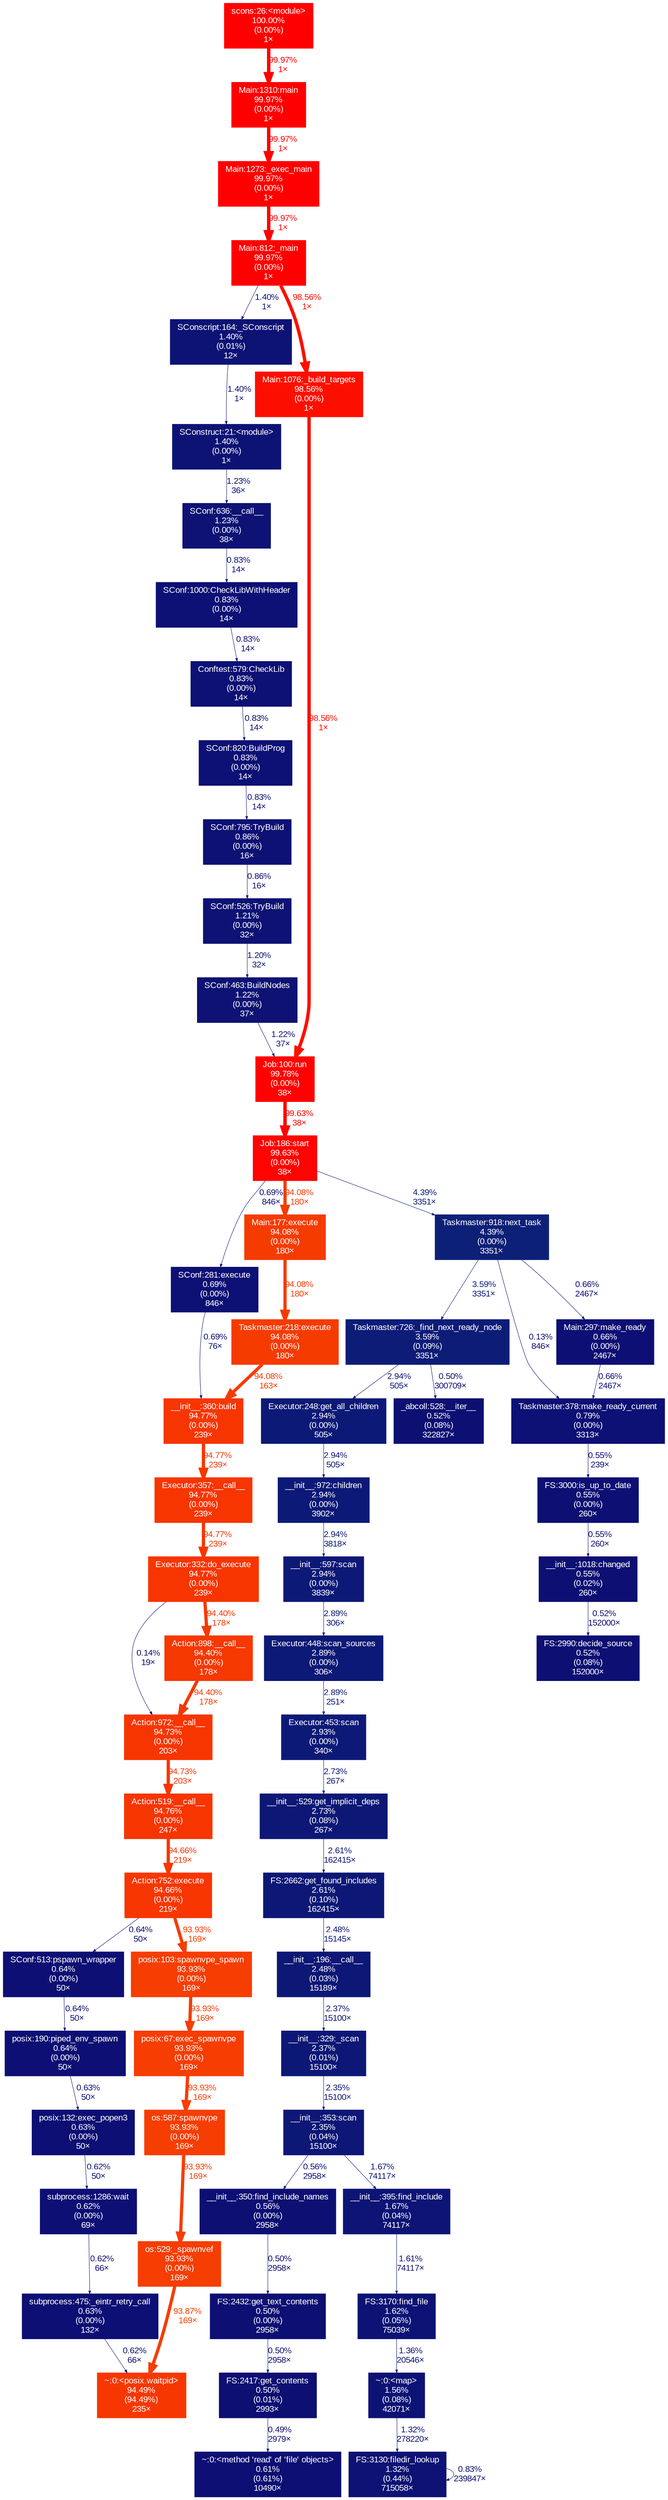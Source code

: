 digraph {
	graph [ranksep=0.25, fontname=Arial, nodesep=0.125];
	node [fontname=Arial, style=filled, height=0, width=0, shape=box, fontcolor=white];
	edge [fontname=Arial];
	10 [color="#0d1c77", fontcolor="#ffffff", fontsize="10.00", label="Taskmaster:726:_find_next_ready_node\n3.59%\n(0.09%)\n3351×"];
	10 -> 1012 [color="#0d1977", label="2.94%\n505×", arrowsize="0.35", fontsize="10.00", fontcolor="#0d1977", labeldistance="0.50", penwidth="0.50"];
	10 -> 569 [color="#0d0f73", label="0.50%\n300709×", arrowsize="0.35", fontsize="10.00", fontcolor="#0d0f73", labeldistance="0.50", penwidth="0.50"];
	42 [color="#0d1375", fontcolor="#ffffff", fontsize="10.00", label="SConscript:164:_SConscript\n1.40%\n(0.01%)\n12×"];
	42 -> 92 [color="#0d1375", label="1.40%\n1×", arrowsize="0.35", fontsize="10.00", fontcolor="#0d1375", labeldistance="0.50", penwidth="0.50"];
	86 [color="#0d0f74", fontcolor="#ffffff", fontsize="10.00", label="posix:190:piped_env_spawn\n0.64%\n(0.00%)\n50×"];
	86 -> 240 [color="#0d0f74", label="0.63%\n50×", arrowsize="0.35", fontsize="10.00", fontcolor="#0d0f74", labeldistance="0.50", penwidth="0.50"];
	87 [color="#0d0f74", fontcolor="#ffffff", fontsize="10.00", label="SConf:513:pspawn_wrapper\n0.64%\n(0.00%)\n50×"];
	87 -> 86 [color="#0d0f74", label="0.64%\n50×", arrowsize="0.35", fontsize="10.00", fontcolor="#0d0f74", labeldistance="0.50", penwidth="0.50"];
	92 [color="#0d1375", fontcolor="#ffffff", fontsize="10.00", label="SConstruct:21:<module>\n1.40%\n(0.00%)\n1×"];
	92 -> 178 [color="#0d1274", label="1.23%\n36×", arrowsize="0.35", fontsize="10.00", fontcolor="#0d1274", labeldistance="0.50", penwidth="0.50"];
	100 [color="#ff0000", fontcolor="#ffffff", fontsize="10.00", label="Main:812:_main\n99.97%\n(0.00%)\n1×"];
	100 -> 667 [color="#fd0f00", label="98.56%\n1×", arrowsize="0.99", fontsize="10.00", fontcolor="#fd0f00", labeldistance="3.94", penwidth="3.94"];
	100 -> 42 [color="#0d1375", label="1.40%\n1×", arrowsize="0.35", fontsize="10.00", fontcolor="#0d1375", labeldistance="0.50", penwidth="0.50"];
	152 [color="#ff0000", fontcolor="#ffffff", fontsize="10.00", label="Main:1310:main\n99.97%\n(0.00%)\n1×"];
	152 -> 516 [color="#ff0000", label="99.97%\n1×", arrowsize="1.00", fontsize="10.00", fontcolor="#ff0000", labeldistance="4.00", penwidth="4.00"];
	176 [color="#fe0400", fontcolor="#ffffff", fontsize="10.00", label="Job:186:start\n99.63%\n(0.00%)\n38×"];
	176 -> 222 [color="#0d1074", label="0.69%\n846×", arrowsize="0.35", fontsize="10.00", fontcolor="#0d1074", labeldistance="0.50", penwidth="0.50"];
	176 -> 1396 [color="#f63b01", label="94.08%\n180×", arrowsize="0.97", fontsize="10.00", fontcolor="#f63b01", labeldistance="3.76", penwidth="3.76"];
	176 -> 277 [color="#0d2078", label="4.39%\n3351×", arrowsize="0.35", fontsize="10.00", fontcolor="#0d2078", labeldistance="0.50", penwidth="0.50"];
	177 [color="#0d1074", fontcolor="#ffffff", fontsize="10.00", label="SConf:1000:CheckLibWithHeader\n0.83%\n(0.00%)\n14×"];
	177 -> 794 [color="#0d1074", label="0.83%\n14×", arrowsize="0.35", fontsize="10.00", fontcolor="#0d1074", labeldistance="0.50", penwidth="0.50"];
	178 [color="#0d1274", fontcolor="#ffffff", fontsize="10.00", label="SConf:636:__call__\n1.23%\n(0.00%)\n38×"];
	178 -> 177 [color="#0d1074", label="0.83%\n14×", arrowsize="0.35", fontsize="10.00", fontcolor="#0d1074", labeldistance="0.50", penwidth="0.50"];
	187 [color="#0d1776", fontcolor="#ffffff", fontsize="10.00", label="__init__:196:__call__\n2.48%\n(0.03%)\n15189×"];
	187 -> 638 [color="#0d1776", label="2.37%\n15100×", arrowsize="0.35", fontsize="10.00", fontcolor="#0d1776", labeldistance="0.50", penwidth="0.50"];
	222 [color="#0d1074", fontcolor="#ffffff", fontsize="10.00", label="SConf:281:execute\n0.69%\n(0.00%)\n846×"];
	222 -> 278 [color="#0d1074", label="0.69%\n76×", arrowsize="0.35", fontsize="10.00", fontcolor="#0d1074", labeldistance="0.50", penwidth="0.50"];
	223 [color="#0d1074", fontcolor="#ffffff", fontsize="10.00", label="Taskmaster:378:make_ready_current\n0.79%\n(0.00%)\n3313×"];
	223 -> 1036 [color="#0d0f73", label="0.55%\n239×", arrowsize="0.35", fontsize="10.00", fontcolor="#0d0f73", labeldistance="0.50", penwidth="0.50"];
	226 [color="#0d1977", fontcolor="#ffffff", fontsize="10.00", label="__init__:597:scan\n2.94%\n(0.00%)\n3839×"];
	226 -> 1407 [color="#0d1976", label="2.89%\n306×", arrowsize="0.35", fontsize="10.00", fontcolor="#0d1976", labeldistance="0.50", penwidth="0.50"];
	228 [color="#0d0f73", fontcolor="#ffffff", fontsize="10.00", label="__init__:1018:changed\n0.55%\n(0.02%)\n260×"];
	228 -> 330 [color="#0d0f73", label="0.52%\n152000×", arrowsize="0.35", fontsize="10.00", fontcolor="#0d0f73", labeldistance="0.50", penwidth="0.50"];
	236 [color="#0d0f74", fontcolor="#ffffff", fontsize="10.00", label="subprocess:1286:wait\n0.62%\n(0.00%)\n69×"];
	236 -> 425 [color="#0d0f74", label="0.62%\n66×", arrowsize="0.35", fontsize="10.00", fontcolor="#0d0f74", labeldistance="0.50", penwidth="0.50"];
	240 [color="#0d0f74", fontcolor="#ffffff", fontsize="10.00", label="posix:132:exec_popen3\n0.63%\n(0.00%)\n50×"];
	240 -> 236 [color="#0d0f74", label="0.62%\n50×", arrowsize="0.35", fontsize="10.00", fontcolor="#0d0f74", labeldistance="0.50", penwidth="0.50"];
	243 [color="#0d1977", fontcolor="#ffffff", fontsize="10.00", label="__init__:972:children\n2.94%\n(0.00%)\n3902×"];
	243 -> 226 [color="#0d1977", label="2.94%\n3818×", arrowsize="0.35", fontsize="10.00", fontcolor="#0d1977", labeldistance="0.50", penwidth="0.50"];
	246 [color="#0d1375", fontcolor="#ffffff", fontsize="10.00", label="~:0:<map>\n1.56%\n(0.08%)\n42071×"];
	246 -> 372 [color="#0d1274", label="1.32%\n278220×", arrowsize="0.35", fontsize="10.00", fontcolor="#0d1274", labeldistance="0.50", penwidth="0.50"];
	251 [color="#0d1274", fontcolor="#ffffff", fontsize="10.00", label="SConf:526:TryBuild\n1.21%\n(0.00%)\n32×"];
	251 -> 336 [color="#0d1274", label="1.20%\n32×", arrowsize="0.35", fontsize="10.00", fontcolor="#0d1274", labeldistance="0.50", penwidth="0.50"];
	263 [color="#0d1776", fontcolor="#ffffff", fontsize="10.00", label="__init__:353:scan\n2.35%\n(0.04%)\n15100×"];
	263 -> 1110 [color="#0d0f73", label="0.56%\n2958×", arrowsize="0.35", fontsize="10.00", fontcolor="#0d0f73", labeldistance="0.50", penwidth="0.50"];
	263 -> 572 [color="#0d1475", label="1.67%\n74117×", arrowsize="0.35", fontsize="10.00", fontcolor="#0d1475", labeldistance="0.50", penwidth="0.50"];
	277 [color="#0d2078", fontcolor="#ffffff", fontsize="10.00", label="Taskmaster:918:next_task\n4.39%\n(0.00%)\n3351×"];
	277 -> 10 [color="#0d1c77", label="3.59%\n3351×", arrowsize="0.35", fontsize="10.00", fontcolor="#0d1c77", labeldistance="0.50", penwidth="0.50"];
	277 -> 1642 [color="#0d0f74", label="0.66%\n2467×", arrowsize="0.35", fontsize="10.00", fontcolor="#0d0f74", labeldistance="0.50", penwidth="0.50"];
	277 -> 223 [color="#0d0d73", label="0.13%\n846×", arrowsize="0.35", fontsize="10.00", fontcolor="#0d0d73", labeldistance="0.50", penwidth="0.50"];
	278 [color="#f73501", fontcolor="#ffffff", fontsize="10.00", label="__init__:360:build\n94.77%\n(0.00%)\n239×"];
	278 -> 950 [color="#f73501", label="94.77%\n239×", arrowsize="0.97", fontsize="10.00", fontcolor="#f73501", labeldistance="3.79", penwidth="3.79"];
	297 [color="#0d1876", fontcolor="#ffffff", fontsize="10.00", label="FS:2662:get_found_includes\n2.61%\n(0.10%)\n162415×"];
	297 -> 187 [color="#0d1776", label="2.48%\n15145×", arrowsize="0.35", fontsize="10.00", fontcolor="#0d1776", labeldistance="0.50", penwidth="0.50"];
	330 [color="#0d0f73", fontcolor="#ffffff", fontsize="10.00", label="FS:2990:decide_source\n0.52%\n(0.08%)\n152000×"];
	332 [color="#ff0000", fontcolor="#ffffff", fontsize="10.00", label="scons:26:<module>\n100.00%\n(0.00%)\n1×"];
	332 -> 152 [color="#ff0000", label="99.97%\n1×", arrowsize="1.00", fontsize="10.00", fontcolor="#ff0000", labeldistance="4.00", penwidth="4.00"];
	336 [color="#0d1274", fontcolor="#ffffff", fontsize="10.00", label="SConf:463:BuildNodes\n1.22%\n(0.00%)\n37×"];
	336 -> 1163 [color="#0d1274", label="1.22%\n37×", arrowsize="0.35", fontsize="10.00", fontcolor="#0d1274", labeldistance="0.50", penwidth="0.50"];
	347 [color="#0d1977", fontcolor="#ffffff", fontsize="10.00", label="Executor:453:scan\n2.93%\n(0.00%)\n340×"];
	347 -> 833 [color="#0d1876", label="2.73%\n267×", arrowsize="0.35", fontsize="10.00", fontcolor="#0d1876", labeldistance="0.50", penwidth="0.50"];
	372 [color="#0d1274", fontcolor="#ffffff", fontsize="10.00", label="FS:3130:filedir_lookup\n1.32%\n(0.44%)\n715058×"];
	372 -> 372 [color="#0d1074", label="0.83%\n239847×", arrowsize="0.35", fontsize="10.00", fontcolor="#0d1074", labeldistance="0.50", penwidth="0.50"];
	376 [color="#f73601", fontcolor="#ffffff", fontsize="10.00", label="Action:752:execute\n94.66%\n(0.00%)\n219×"];
	376 -> 1294 [color="#f63d02", label="93.93%\n169×", arrowsize="0.97", fontsize="10.00", fontcolor="#f63d02", labeldistance="3.76", penwidth="3.76"];
	376 -> 87 [color="#0d0f74", label="0.64%\n50×", arrowsize="0.35", fontsize="10.00", fontcolor="#0d0f74", labeldistance="0.50", penwidth="0.50"];
	425 [color="#0d0f74", fontcolor="#ffffff", fontsize="10.00", label="subprocess:475:_eintr_retry_call\n0.63%\n(0.00%)\n132×"];
	425 -> 1554 [color="#0d0f74", label="0.62%\n66×", arrowsize="0.35", fontsize="10.00", fontcolor="#0d0f74", labeldistance="0.50", penwidth="0.50"];
	458 [color="#0d1074", fontcolor="#ffffff", fontsize="10.00", label="SConf:795:TryBuild\n0.86%\n(0.00%)\n16×"];
	458 -> 251 [color="#0d1074", label="0.86%\n16×", arrowsize="0.35", fontsize="10.00", fontcolor="#0d1074", labeldistance="0.50", penwidth="0.50"];
	495 [color="#f73501", fontcolor="#ffffff", fontsize="10.00", label="Executor:332:do_execute\n94.77%\n(0.00%)\n239×"];
	495 -> 1189 [color="#0d0d73", label="0.14%\n19×", arrowsize="0.35", fontsize="10.00", fontcolor="#0d0d73", labeldistance="0.50", penwidth="0.50"];
	495 -> 795 [color="#f63801", label="94.40%\n178×", arrowsize="0.97", fontsize="10.00", fontcolor="#f63801", labeldistance="3.78", penwidth="3.78"];
	509 [color="#f73501", fontcolor="#ffffff", fontsize="10.00", label="Action:519:__call__\n94.76%\n(0.00%)\n247×"];
	509 -> 376 [color="#f73601", label="94.66%\n219×", arrowsize="0.97", fontsize="10.00", fontcolor="#f73601", labeldistance="3.79", penwidth="3.79"];
	516 [color="#ff0000", fontcolor="#ffffff", fontsize="10.00", label="Main:1273:_exec_main\n99.97%\n(0.00%)\n1×"];
	516 -> 100 [color="#ff0000", label="99.97%\n1×", arrowsize="1.00", fontsize="10.00", fontcolor="#ff0000", labeldistance="4.00", penwidth="4.00"];
	569 [color="#0d0f73", fontcolor="#ffffff", fontsize="10.00", label="_abcoll:528:__iter__\n0.52%\n(0.08%)\n322827×"];
	572 [color="#0d1475", fontcolor="#ffffff", fontsize="10.00", label="__init__:395:find_include\n1.67%\n(0.04%)\n74117×"];
	572 -> 583 [color="#0d1375", label="1.61%\n74117×", arrowsize="0.35", fontsize="10.00", fontcolor="#0d1375", labeldistance="0.50", penwidth="0.50"];
	583 [color="#0d1375", fontcolor="#ffffff", fontsize="10.00", label="FS:3170:find_file\n1.62%\n(0.05%)\n75039×"];
	583 -> 246 [color="#0d1274", label="1.36%\n20546×", arrowsize="0.35", fontsize="10.00", fontcolor="#0d1274", labeldistance="0.50", penwidth="0.50"];
	600 [color="#0d1074", fontcolor="#ffffff", fontsize="10.00", label="SConf:820:BuildProg\n0.83%\n(0.00%)\n14×"];
	600 -> 458 [color="#0d1074", label="0.83%\n14×", arrowsize="0.35", fontsize="10.00", fontcolor="#0d1074", labeldistance="0.50", penwidth="0.50"];
	634 [color="#0d0f73", fontcolor="#ffffff", fontsize="10.00", label="FS:2417:get_contents\n0.50%\n(0.01%)\n2993×"];
	634 -> 1705 [color="#0d0f73", label="0.49%\n2979×", arrowsize="0.35", fontsize="10.00", fontcolor="#0d0f73", labeldistance="0.50", penwidth="0.50"];
	638 [color="#0d1776", fontcolor="#ffffff", fontsize="10.00", label="__init__:329:_scan\n2.37%\n(0.01%)\n15100×"];
	638 -> 263 [color="#0d1776", label="2.35%\n15100×", arrowsize="0.35", fontsize="10.00", fontcolor="#0d1776", labeldistance="0.50", penwidth="0.50"];
	667 [color="#fd0f00", fontcolor="#ffffff", fontsize="10.00", label="Main:1076:_build_targets\n98.56%\n(0.00%)\n1×"];
	667 -> 1163 [color="#fd0f00", label="98.56%\n1×", arrowsize="0.99", fontsize="10.00", fontcolor="#fd0f00", labeldistance="3.94", penwidth="3.94"];
	730 [color="#f63b01", fontcolor="#ffffff", fontsize="10.00", label="Taskmaster:218:execute\n94.08%\n(0.00%)\n180×"];
	730 -> 278 [color="#f63b01", label="94.08%\n163×", arrowsize="0.97", fontsize="10.00", fontcolor="#f63b01", labeldistance="3.76", penwidth="3.76"];
	794 [color="#0d1074", fontcolor="#ffffff", fontsize="10.00", label="Conftest:579:CheckLib\n0.83%\n(0.00%)\n14×"];
	794 -> 600 [color="#0d1074", label="0.83%\n14×", arrowsize="0.35", fontsize="10.00", fontcolor="#0d1074", labeldistance="0.50", penwidth="0.50"];
	795 [color="#f63801", fontcolor="#ffffff", fontsize="10.00", label="Action:898:__call__\n94.40%\n(0.00%)\n178×"];
	795 -> 1189 [color="#f63801", label="94.40%\n178×", arrowsize="0.97", fontsize="10.00", fontcolor="#f63801", labeldistance="3.78", penwidth="3.78"];
	833 [color="#0d1876", fontcolor="#ffffff", fontsize="10.00", label="__init__:529:get_implicit_deps\n2.73%\n(0.08%)\n267×"];
	833 -> 297 [color="#0d1876", label="2.61%\n162415×", arrowsize="0.35", fontsize="10.00", fontcolor="#0d1876", labeldistance="0.50", penwidth="0.50"];
	931 [color="#f63d02", fontcolor="#ffffff", fontsize="10.00", label="os:529:_spawnvef\n93.93%\n(0.00%)\n169×"];
	931 -> 1554 [color="#f63d02", label="93.87%\n169×", arrowsize="0.97", fontsize="10.00", fontcolor="#f63d02", labeldistance="3.75", penwidth="3.75"];
	950 [color="#f73501", fontcolor="#ffffff", fontsize="10.00", label="Executor:357:__call__\n94.77%\n(0.00%)\n239×"];
	950 -> 495 [color="#f73501", label="94.77%\n239×", arrowsize="0.97", fontsize="10.00", fontcolor="#f73501", labeldistance="3.79", penwidth="3.79"];
	1012 [color="#0d1977", fontcolor="#ffffff", fontsize="10.00", label="Executor:248:get_all_children\n2.94%\n(0.00%)\n505×"];
	1012 -> 243 [color="#0d1977", label="2.94%\n505×", arrowsize="0.35", fontsize="10.00", fontcolor="#0d1977", labeldistance="0.50", penwidth="0.50"];
	1036 [color="#0d0f73", fontcolor="#ffffff", fontsize="10.00", label="FS:3000:is_up_to_date\n0.55%\n(0.00%)\n260×"];
	1036 -> 228 [color="#0d0f73", label="0.55%\n260×", arrowsize="0.35", fontsize="10.00", fontcolor="#0d0f73", labeldistance="0.50", penwidth="0.50"];
	1109 [color="#0d0f73", fontcolor="#ffffff", fontsize="10.00", label="FS:2432:get_text_contents\n0.50%\n(0.00%)\n2958×"];
	1109 -> 634 [color="#0d0f73", label="0.50%\n2958×", arrowsize="0.35", fontsize="10.00", fontcolor="#0d0f73", labeldistance="0.50", penwidth="0.50"];
	1110 [color="#0d0f73", fontcolor="#ffffff", fontsize="10.00", label="__init__:350:find_include_names\n0.56%\n(0.00%)\n2958×"];
	1110 -> 1109 [color="#0d0f73", label="0.50%\n2958×", arrowsize="0.35", fontsize="10.00", fontcolor="#0d0f73", labeldistance="0.50", penwidth="0.50"];
	1163 [color="#ff0200", fontcolor="#ffffff", fontsize="10.00", label="Job:100:run\n99.78%\n(0.00%)\n38×"];
	1163 -> 176 [color="#fe0400", label="99.63%\n38×", arrowsize="1.00", fontsize="10.00", fontcolor="#fe0400", labeldistance="3.99", penwidth="3.99"];
	1189 [color="#f73501", fontcolor="#ffffff", fontsize="10.00", label="Action:972:__call__\n94.73%\n(0.00%)\n203×"];
	1189 -> 509 [color="#f73501", label="94.73%\n203×", arrowsize="0.97", fontsize="10.00", fontcolor="#f73501", labeldistance="3.79", penwidth="3.79"];
	1293 [color="#f63d02", fontcolor="#ffffff", fontsize="10.00", label="posix:67:exec_spawnvpe\n93.93%\n(0.00%)\n169×"];
	1293 -> 1838 [color="#f63d02", label="93.93%\n169×", arrowsize="0.97", fontsize="10.00", fontcolor="#f63d02", labeldistance="3.76", penwidth="3.76"];
	1294 [color="#f63d02", fontcolor="#ffffff", fontsize="10.00", label="posix:103:spawnvpe_spawn\n93.93%\n(0.00%)\n169×"];
	1294 -> 1293 [color="#f63d02", label="93.93%\n169×", arrowsize="0.97", fontsize="10.00", fontcolor="#f63d02", labeldistance="3.76", penwidth="3.76"];
	1396 [color="#f63b01", fontcolor="#ffffff", fontsize="10.00", label="Main:177:execute\n94.08%\n(0.00%)\n180×"];
	1396 -> 730 [color="#f63b01", label="94.08%\n180×", arrowsize="0.97", fontsize="10.00", fontcolor="#f63b01", labeldistance="3.76", penwidth="3.76"];
	1407 [color="#0d1976", fontcolor="#ffffff", fontsize="10.00", label="Executor:448:scan_sources\n2.89%\n(0.00%)\n306×"];
	1407 -> 347 [color="#0d1976", label="2.89%\n251×", arrowsize="0.35", fontsize="10.00", fontcolor="#0d1976", labeldistance="0.50", penwidth="0.50"];
	1554 [color="#f73701", fontcolor="#ffffff", fontsize="10.00", label="~:0:<posix.waitpid>\n94.49%\n(94.49%)\n235×"];
	1642 [color="#0d0f74", fontcolor="#ffffff", fontsize="10.00", label="Main:297:make_ready\n0.66%\n(0.00%)\n2467×"];
	1642 -> 223 [color="#0d0f74", label="0.66%\n2467×", arrowsize="0.35", fontsize="10.00", fontcolor="#0d0f74", labeldistance="0.50", penwidth="0.50"];
	1705 [color="#0d0f74", fontcolor="#ffffff", fontsize="10.00", label="~:0:<method 'read' of 'file' objects>\n0.61%\n(0.61%)\n10490×"];
	1838 [color="#f63d02", fontcolor="#ffffff", fontsize="10.00", label="os:587:spawnvpe\n93.93%\n(0.00%)\n169×"];
	1838 -> 931 [color="#f63d02", label="93.93%\n169×", arrowsize="0.97", fontsize="10.00", fontcolor="#f63d02", labeldistance="3.76", penwidth="3.76"];
}

